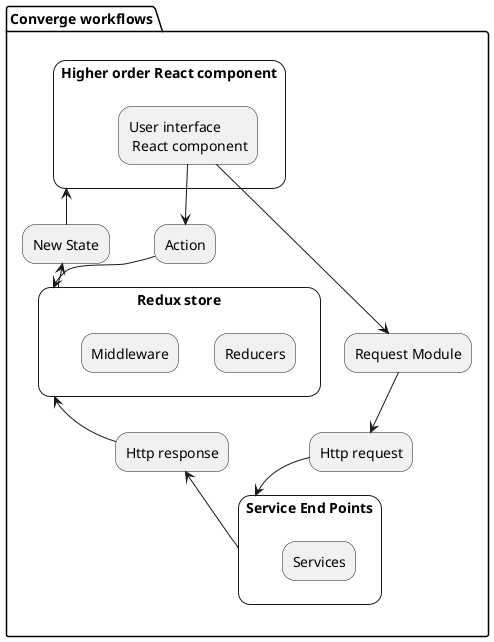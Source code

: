 
@startuml
skinparam rectangle {
	roundCorner 25
  
}

skinparam monochrome true
top to bottom direction
package "Converge workflows" {
rectangle "Higher order React component" as Converge {
	rectangle "User interface \n React component" as sa 
}

rectangle "Service End Points" as service   {
	rectangle "Services" 
}

rectangle "Redux store" as redux{
	rectangle "Reducers"
  rectangle "Middleware"

}


rectangle "Request Module" as request
rectangle "Action" as action
rectangle "New State" as newState
rectangle "Http request" as http
rectangle "Http response" as response

  sa --> request
  request --> http
  http --> service
  response <-- service
  redux <-- response
  newState <-- redux
  Converge <-- newState
  sa --> action
  action --> redux


}
@enduml